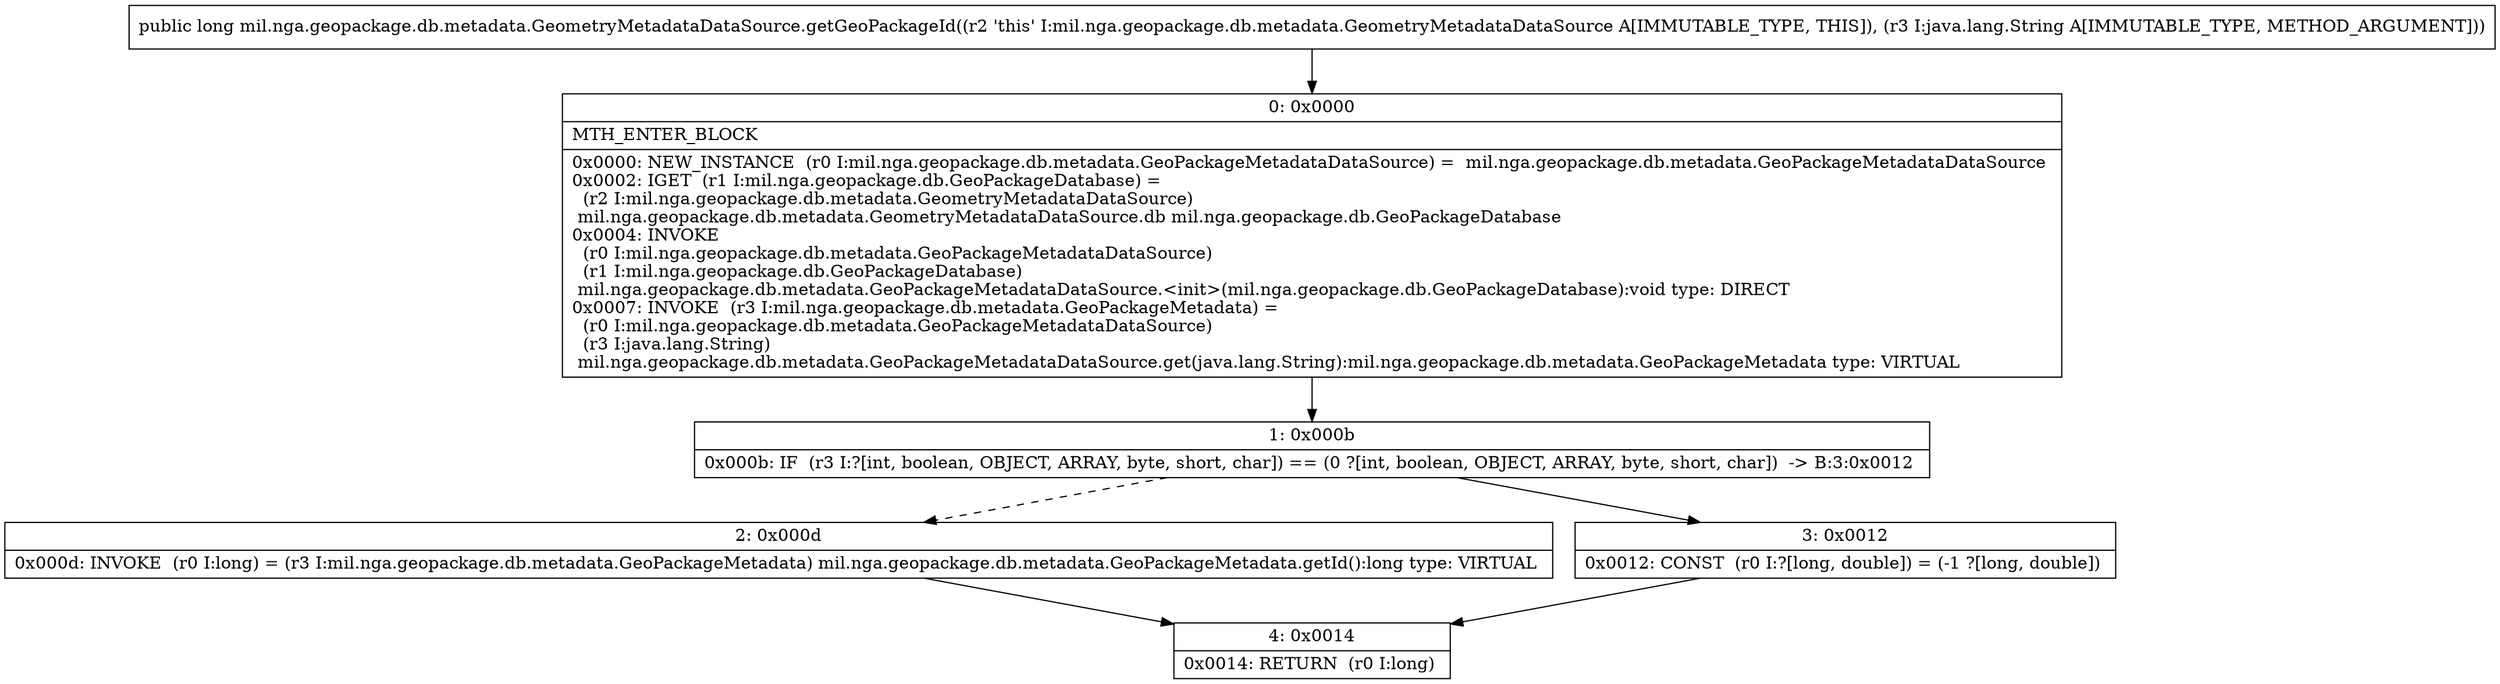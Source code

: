 digraph "CFG formil.nga.geopackage.db.metadata.GeometryMetadataDataSource.getGeoPackageId(Ljava\/lang\/String;)J" {
Node_0 [shape=record,label="{0\:\ 0x0000|MTH_ENTER_BLOCK\l|0x0000: NEW_INSTANCE  (r0 I:mil.nga.geopackage.db.metadata.GeoPackageMetadataDataSource) =  mil.nga.geopackage.db.metadata.GeoPackageMetadataDataSource \l0x0002: IGET  (r1 I:mil.nga.geopackage.db.GeoPackageDatabase) = \l  (r2 I:mil.nga.geopackage.db.metadata.GeometryMetadataDataSource)\l mil.nga.geopackage.db.metadata.GeometryMetadataDataSource.db mil.nga.geopackage.db.GeoPackageDatabase \l0x0004: INVOKE  \l  (r0 I:mil.nga.geopackage.db.metadata.GeoPackageMetadataDataSource)\l  (r1 I:mil.nga.geopackage.db.GeoPackageDatabase)\l mil.nga.geopackage.db.metadata.GeoPackageMetadataDataSource.\<init\>(mil.nga.geopackage.db.GeoPackageDatabase):void type: DIRECT \l0x0007: INVOKE  (r3 I:mil.nga.geopackage.db.metadata.GeoPackageMetadata) = \l  (r0 I:mil.nga.geopackage.db.metadata.GeoPackageMetadataDataSource)\l  (r3 I:java.lang.String)\l mil.nga.geopackage.db.metadata.GeoPackageMetadataDataSource.get(java.lang.String):mil.nga.geopackage.db.metadata.GeoPackageMetadata type: VIRTUAL \l}"];
Node_1 [shape=record,label="{1\:\ 0x000b|0x000b: IF  (r3 I:?[int, boolean, OBJECT, ARRAY, byte, short, char]) == (0 ?[int, boolean, OBJECT, ARRAY, byte, short, char])  \-\> B:3:0x0012 \l}"];
Node_2 [shape=record,label="{2\:\ 0x000d|0x000d: INVOKE  (r0 I:long) = (r3 I:mil.nga.geopackage.db.metadata.GeoPackageMetadata) mil.nga.geopackage.db.metadata.GeoPackageMetadata.getId():long type: VIRTUAL \l}"];
Node_3 [shape=record,label="{3\:\ 0x0012|0x0012: CONST  (r0 I:?[long, double]) = (\-1 ?[long, double]) \l}"];
Node_4 [shape=record,label="{4\:\ 0x0014|0x0014: RETURN  (r0 I:long) \l}"];
MethodNode[shape=record,label="{public long mil.nga.geopackage.db.metadata.GeometryMetadataDataSource.getGeoPackageId((r2 'this' I:mil.nga.geopackage.db.metadata.GeometryMetadataDataSource A[IMMUTABLE_TYPE, THIS]), (r3 I:java.lang.String A[IMMUTABLE_TYPE, METHOD_ARGUMENT])) }"];
MethodNode -> Node_0;
Node_0 -> Node_1;
Node_1 -> Node_2[style=dashed];
Node_1 -> Node_3;
Node_2 -> Node_4;
Node_3 -> Node_4;
}


